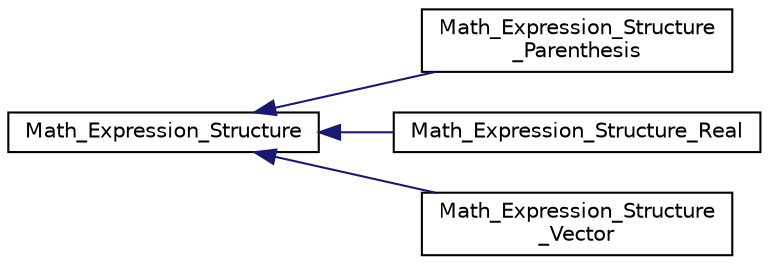 digraph "Graphical Class Hierarchy"
{
 // LATEX_PDF_SIZE
  edge [fontname="Helvetica",fontsize="10",labelfontname="Helvetica",labelfontsize="10"];
  node [fontname="Helvetica",fontsize="10",shape=record];
  rankdir="LR";
  Node0 [label="Math_Expression_Structure",height=0.2,width=0.4,color="black", fillcolor="white", style="filled",URL="$classMath__Expression__Structure.html",tooltip=" "];
  Node0 -> Node1 [dir="back",color="midnightblue",fontsize="10",style="solid",fontname="Helvetica"];
  Node1 [label="Math_Expression_Structure\l_Parenthesis",height=0.2,width=0.4,color="black", fillcolor="white", style="filled",URL="$classMath__Expression__Structure__Parenthesis.html",tooltip=" "];
  Node0 -> Node2 [dir="back",color="midnightblue",fontsize="10",style="solid",fontname="Helvetica"];
  Node2 [label="Math_Expression_Structure_Real",height=0.2,width=0.4,color="black", fillcolor="white", style="filled",URL="$classMath__Expression__Structure__Real.html",tooltip=" "];
  Node0 -> Node3 [dir="back",color="midnightblue",fontsize="10",style="solid",fontname="Helvetica"];
  Node3 [label="Math_Expression_Structure\l_Vector",height=0.2,width=0.4,color="black", fillcolor="white", style="filled",URL="$classMath__Expression__Structure__Vector.html",tooltip=" "];
}

